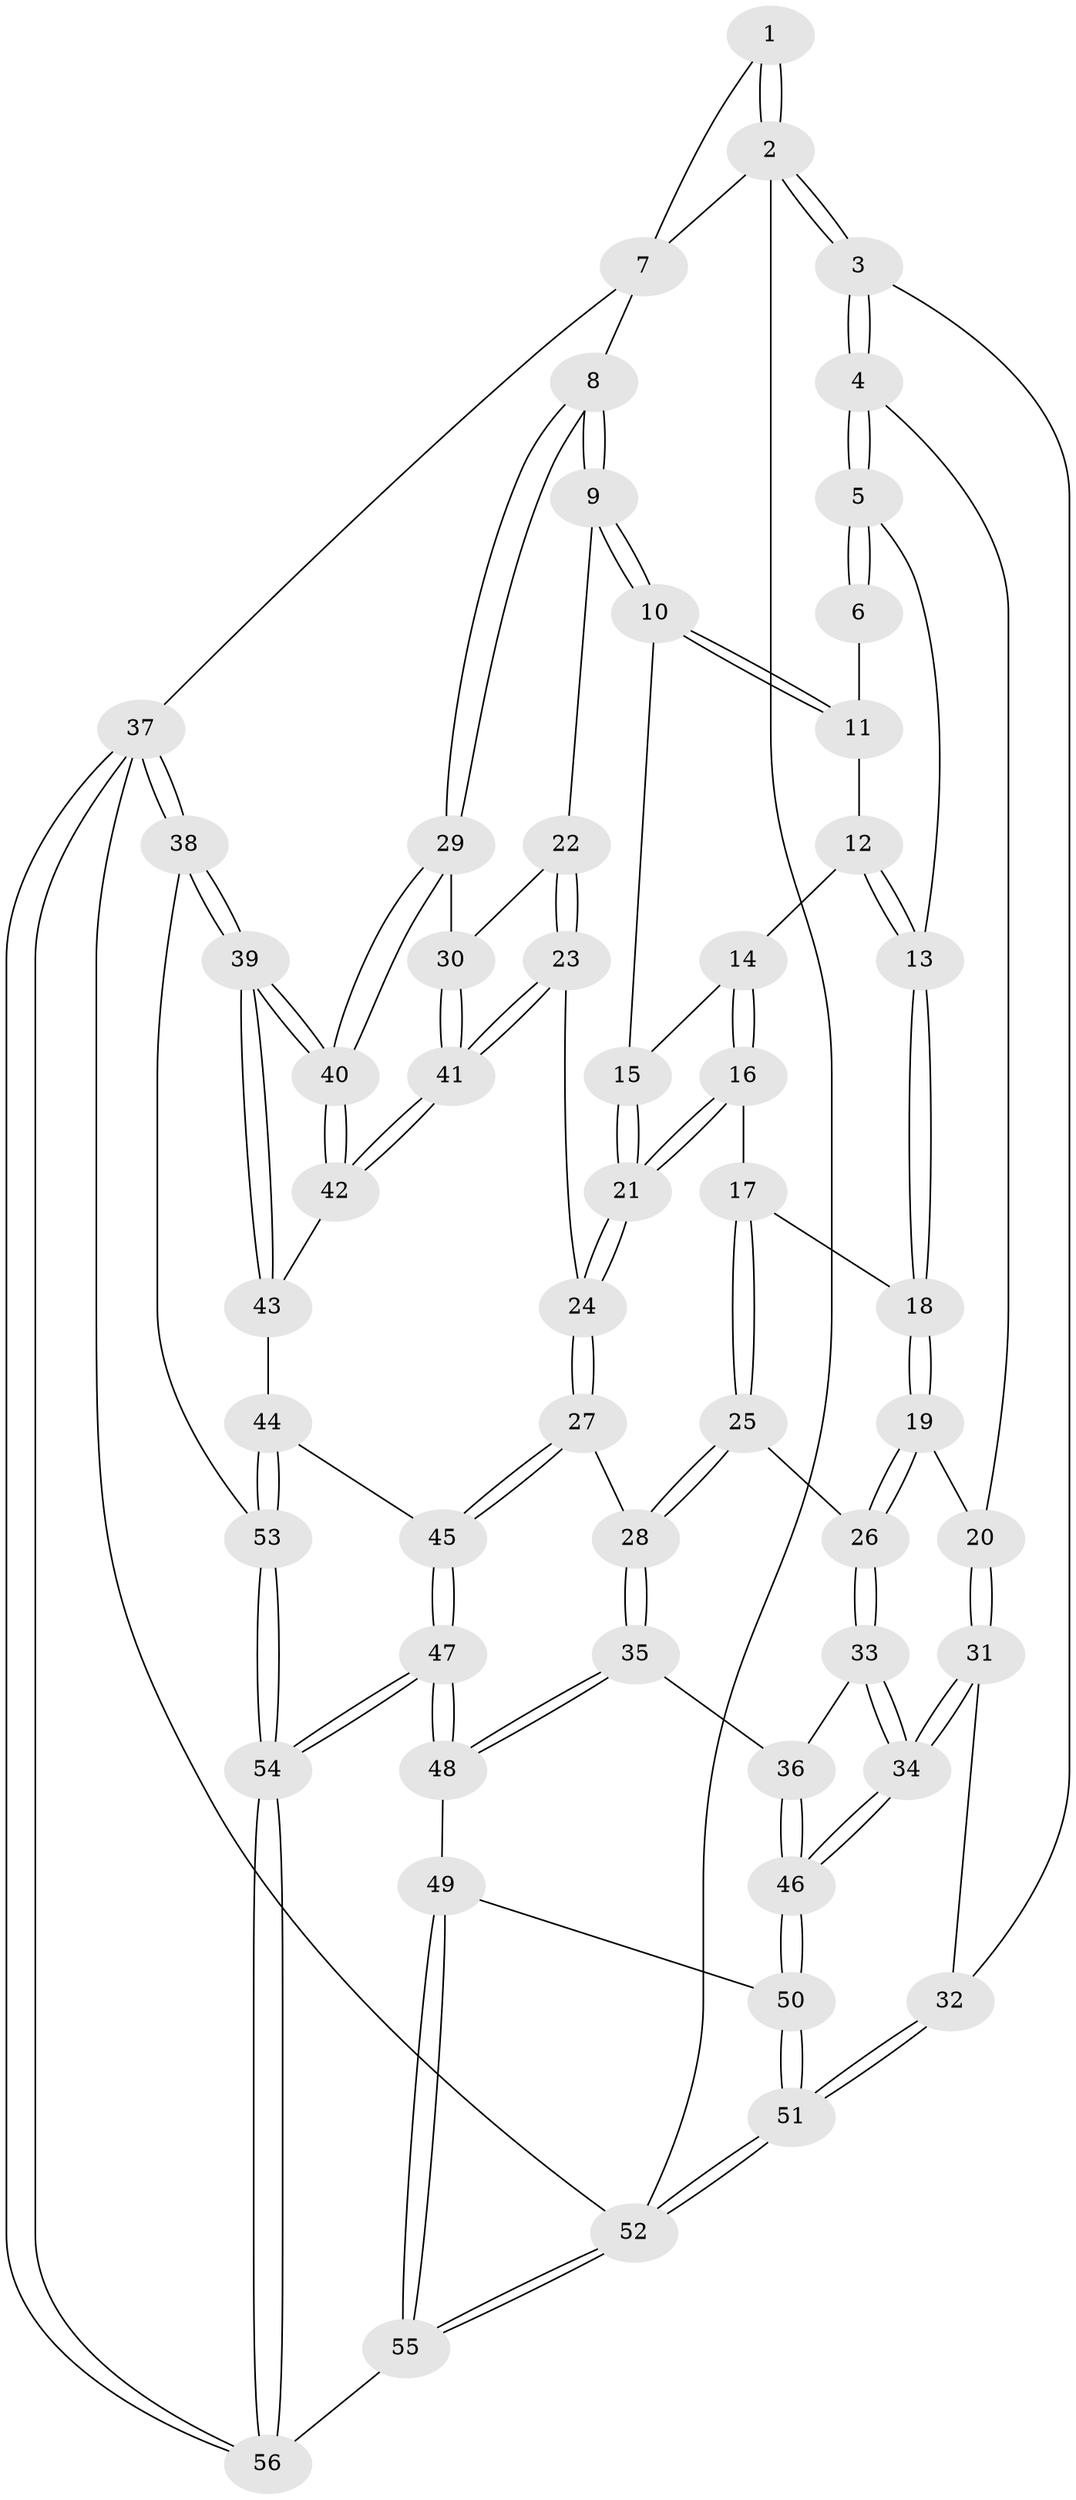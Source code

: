 // coarse degree distribution, {3: 0.09090909090909091, 6: 0.12121212121212122, 4: 0.48484848484848486, 2: 0.030303030303030304, 5: 0.2727272727272727}
// Generated by graph-tools (version 1.1) at 2025/52/02/27/25 19:52:43]
// undirected, 56 vertices, 137 edges
graph export_dot {
graph [start="1"]
  node [color=gray90,style=filled];
  1 [pos="+0.3181997377961135+0"];
  2 [pos="+0+0"];
  3 [pos="+0+0.15966169699392044"];
  4 [pos="+0.09281068228074378+0.22214279973874876"];
  5 [pos="+0.22429950584531874+0.08500566317855462"];
  6 [pos="+0.31379853965254806+0"];
  7 [pos="+1+0"];
  8 [pos="+1+0"];
  9 [pos="+0.9767560927153707+0.0017933886946768583"];
  10 [pos="+0.6670490949716684+0.17487834168537403"];
  11 [pos="+0.359524312286353+0"];
  12 [pos="+0.42609826141980206+0.188911799270853"];
  13 [pos="+0.36141737460249745+0.2642042908940692"];
  14 [pos="+0.5208552870819666+0.235651342727138"];
  15 [pos="+0.6360359568538136+0.21247417465134527"];
  16 [pos="+0.4648884943090368+0.3140205298016195"];
  17 [pos="+0.4642479439985412+0.3143019636844036"];
  18 [pos="+0.3595498456548225+0.2740111406587072"];
  19 [pos="+0.2747778360773958+0.3724984301465583"];
  20 [pos="+0.15758645307352045+0.3348946561754013"];
  21 [pos="+0.6156519478011324+0.4663135926718769"];
  22 [pos="+0.7561754645174541+0.41931390485727504"];
  23 [pos="+0.659098221364571+0.5096872570556297"];
  24 [pos="+0.6194954256896787+0.5005770318623937"];
  25 [pos="+0.40140881296663944+0.42244344562314806"];
  26 [pos="+0.2895470582310129+0.3895489806346991"];
  27 [pos="+0.5351702642739888+0.5461557002663512"];
  28 [pos="+0.5291685259614648+0.5469248838058182"];
  29 [pos="+1+0.31794343421017646"];
  30 [pos="+0.9200201638703283+0.4367418947482328"];
  31 [pos="+0.06613137003052778+0.5518019804381172"];
  32 [pos="+0+0.5530958328754854"];
  33 [pos="+0.28519537229967823+0.4831871761693704"];
  34 [pos="+0.18139621379336807+0.6713121824169487"];
  35 [pos="+0.4689716236157128+0.5924832197707093"];
  36 [pos="+0.4135923843898005+0.5962827290341126"];
  37 [pos="+1+1"];
  38 [pos="+1+0.8418842243399958"];
  39 [pos="+1+0.8319023365272712"];
  40 [pos="+1+0.558336006670401"];
  41 [pos="+0.7632755430828344+0.5890475119023585"];
  42 [pos="+0.7791467720351809+0.6143011998901996"];
  43 [pos="+0.7819524737065456+0.6432952891694914"];
  44 [pos="+0.7579357502888959+0.7906693678459902"];
  45 [pos="+0.5746405009364444+0.6685396264333162"];
  46 [pos="+0.18624065425301042+0.6813825268131682"];
  47 [pos="+0.5655348570204138+0.9564600206012384"];
  48 [pos="+0.4197669376406514+0.855396091420819"];
  49 [pos="+0.36096979822924635+0.8492548552815425"];
  50 [pos="+0.18626640432933272+0.7571044160710306"];
  51 [pos="+0+1"];
  52 [pos="+0+1"];
  53 [pos="+0.7584329312343313+0.8336375648764048"];
  54 [pos="+0.6173028571334046+1"];
  55 [pos="+0.057650938427437654+1"];
  56 [pos="+0.6326532965406608+1"];
  1 -- 2;
  1 -- 2;
  1 -- 7;
  2 -- 3;
  2 -- 3;
  2 -- 7;
  2 -- 52;
  3 -- 4;
  3 -- 4;
  3 -- 32;
  4 -- 5;
  4 -- 5;
  4 -- 20;
  5 -- 6;
  5 -- 6;
  5 -- 13;
  6 -- 11;
  7 -- 8;
  7 -- 37;
  8 -- 9;
  8 -- 9;
  8 -- 29;
  8 -- 29;
  9 -- 10;
  9 -- 10;
  9 -- 22;
  10 -- 11;
  10 -- 11;
  10 -- 15;
  11 -- 12;
  12 -- 13;
  12 -- 13;
  12 -- 14;
  13 -- 18;
  13 -- 18;
  14 -- 15;
  14 -- 16;
  14 -- 16;
  15 -- 21;
  15 -- 21;
  16 -- 17;
  16 -- 21;
  16 -- 21;
  17 -- 18;
  17 -- 25;
  17 -- 25;
  18 -- 19;
  18 -- 19;
  19 -- 20;
  19 -- 26;
  19 -- 26;
  20 -- 31;
  20 -- 31;
  21 -- 24;
  21 -- 24;
  22 -- 23;
  22 -- 23;
  22 -- 30;
  23 -- 24;
  23 -- 41;
  23 -- 41;
  24 -- 27;
  24 -- 27;
  25 -- 26;
  25 -- 28;
  25 -- 28;
  26 -- 33;
  26 -- 33;
  27 -- 28;
  27 -- 45;
  27 -- 45;
  28 -- 35;
  28 -- 35;
  29 -- 30;
  29 -- 40;
  29 -- 40;
  30 -- 41;
  30 -- 41;
  31 -- 32;
  31 -- 34;
  31 -- 34;
  32 -- 51;
  32 -- 51;
  33 -- 34;
  33 -- 34;
  33 -- 36;
  34 -- 46;
  34 -- 46;
  35 -- 36;
  35 -- 48;
  35 -- 48;
  36 -- 46;
  36 -- 46;
  37 -- 38;
  37 -- 38;
  37 -- 56;
  37 -- 56;
  37 -- 52;
  38 -- 39;
  38 -- 39;
  38 -- 53;
  39 -- 40;
  39 -- 40;
  39 -- 43;
  39 -- 43;
  40 -- 42;
  40 -- 42;
  41 -- 42;
  41 -- 42;
  42 -- 43;
  43 -- 44;
  44 -- 45;
  44 -- 53;
  44 -- 53;
  45 -- 47;
  45 -- 47;
  46 -- 50;
  46 -- 50;
  47 -- 48;
  47 -- 48;
  47 -- 54;
  47 -- 54;
  48 -- 49;
  49 -- 50;
  49 -- 55;
  49 -- 55;
  50 -- 51;
  50 -- 51;
  51 -- 52;
  51 -- 52;
  52 -- 55;
  52 -- 55;
  53 -- 54;
  53 -- 54;
  54 -- 56;
  54 -- 56;
  55 -- 56;
}
